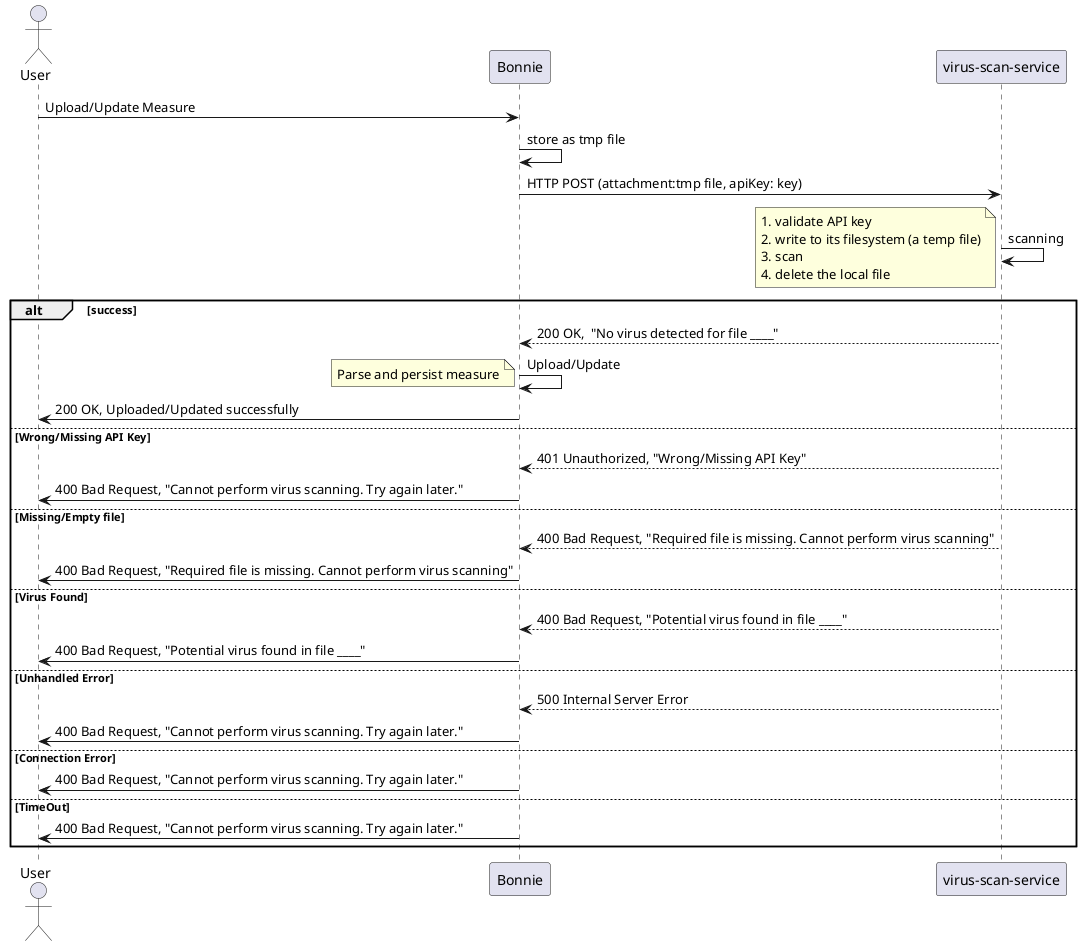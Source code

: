 @startuml
actor User

User -> Bonnie: Upload/Update Measure
Bonnie -> Bonnie: store as tmp file
Bonnie -> "virus-scan-service": HTTP POST (attachment:tmp file, apiKey: key)

"virus-scan-service" -> "virus-scan-service": scanning
note left
    1. validate API key
    2. write to its filesystem (a temp file)
    3. scan
    4. delete the local file
end note
alt success
"virus-scan-service" --> Bonnie: 200 OK,  "No virus detected for file ____"
Bonnie -> Bonnie: Upload/Update
note left
    Parse and persist measure
end note
Bonnie -> User: 200 OK, Uploaded/Updated successfully

else Wrong/Missing API Key
"virus-scan-service" --> Bonnie: 401 Unauthorized, "Wrong/Missing API Key"
Bonnie -> User: 400 Bad Request, "Cannot perform virus scanning. Try again later."

else Missing/Empty file
"virus-scan-service" --> Bonnie: 400 Bad Request, "Required file is missing. Cannot perform virus scanning"
Bonnie -> User: 400 Bad Request, "Required file is missing. Cannot perform virus scanning"

else Virus Found
"virus-scan-service" --> Bonnie: 400 Bad Request, "Potential virus found in file ____"
Bonnie -> User: 400 Bad Request, "Potential virus found in file ____"

else Unhandled Error
"virus-scan-service" --> Bonnie: 500 Internal Server Error
Bonnie -> User: 400 Bad Request, "Cannot perform virus scanning. Try again later."

else Connection Error
Bonnie -> User: 400 Bad Request, "Cannot perform virus scanning. Try again later."

else TimeOut
Bonnie -> User: 400 Bad Request, "Cannot perform virus scanning. Try again later."

end


@enduml